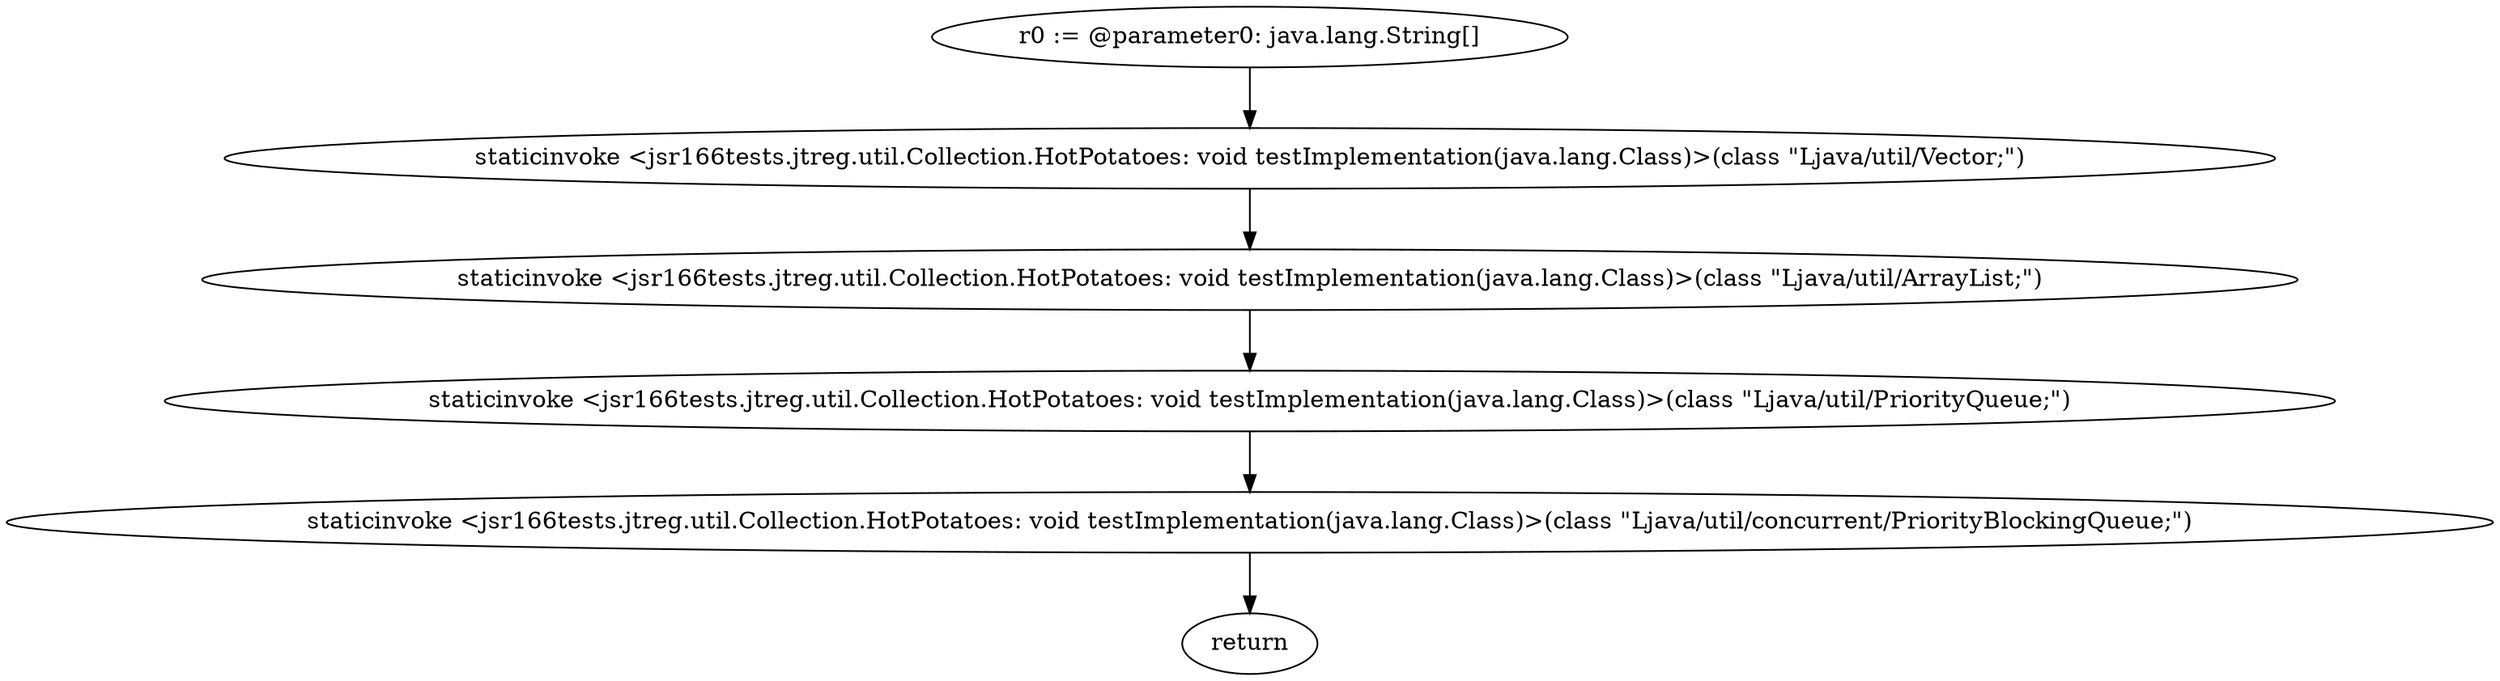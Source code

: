 digraph "unitGraph" {
    "r0 := @parameter0: java.lang.String[]"
    "staticinvoke <jsr166tests.jtreg.util.Collection.HotPotatoes: void testImplementation(java.lang.Class)>(class \"Ljava/util/Vector;\")"
    "staticinvoke <jsr166tests.jtreg.util.Collection.HotPotatoes: void testImplementation(java.lang.Class)>(class \"Ljava/util/ArrayList;\")"
    "staticinvoke <jsr166tests.jtreg.util.Collection.HotPotatoes: void testImplementation(java.lang.Class)>(class \"Ljava/util/PriorityQueue;\")"
    "staticinvoke <jsr166tests.jtreg.util.Collection.HotPotatoes: void testImplementation(java.lang.Class)>(class \"Ljava/util/concurrent/PriorityBlockingQueue;\")"
    "return"
    "r0 := @parameter0: java.lang.String[]"->"staticinvoke <jsr166tests.jtreg.util.Collection.HotPotatoes: void testImplementation(java.lang.Class)>(class \"Ljava/util/Vector;\")";
    "staticinvoke <jsr166tests.jtreg.util.Collection.HotPotatoes: void testImplementation(java.lang.Class)>(class \"Ljava/util/Vector;\")"->"staticinvoke <jsr166tests.jtreg.util.Collection.HotPotatoes: void testImplementation(java.lang.Class)>(class \"Ljava/util/ArrayList;\")";
    "staticinvoke <jsr166tests.jtreg.util.Collection.HotPotatoes: void testImplementation(java.lang.Class)>(class \"Ljava/util/ArrayList;\")"->"staticinvoke <jsr166tests.jtreg.util.Collection.HotPotatoes: void testImplementation(java.lang.Class)>(class \"Ljava/util/PriorityQueue;\")";
    "staticinvoke <jsr166tests.jtreg.util.Collection.HotPotatoes: void testImplementation(java.lang.Class)>(class \"Ljava/util/PriorityQueue;\")"->"staticinvoke <jsr166tests.jtreg.util.Collection.HotPotatoes: void testImplementation(java.lang.Class)>(class \"Ljava/util/concurrent/PriorityBlockingQueue;\")";
    "staticinvoke <jsr166tests.jtreg.util.Collection.HotPotatoes: void testImplementation(java.lang.Class)>(class \"Ljava/util/concurrent/PriorityBlockingQueue;\")"->"return";
}
